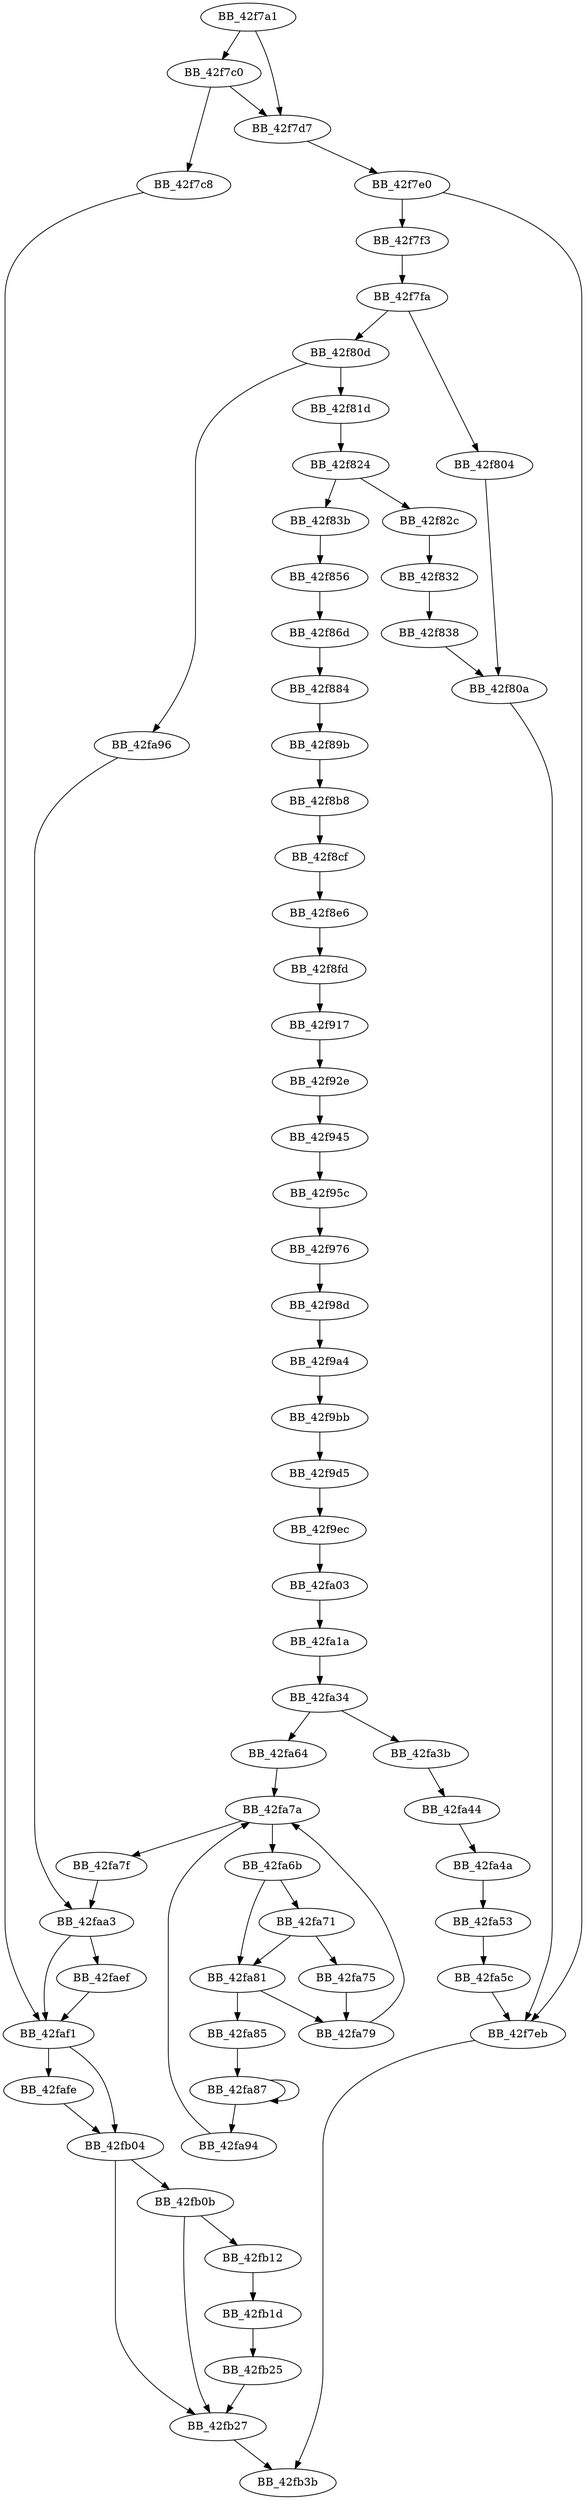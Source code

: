 DiGraph ___init_monetary{
BB_42f7a1->BB_42f7c0
BB_42f7a1->BB_42f7d7
BB_42f7c0->BB_42f7c8
BB_42f7c0->BB_42f7d7
BB_42f7c8->BB_42faf1
BB_42f7d7->BB_42f7e0
BB_42f7e0->BB_42f7eb
BB_42f7e0->BB_42f7f3
BB_42f7eb->BB_42fb3b
BB_42f7f3->BB_42f7fa
BB_42f7fa->BB_42f804
BB_42f7fa->BB_42f80d
BB_42f804->BB_42f80a
BB_42f80a->BB_42f7eb
BB_42f80d->BB_42f81d
BB_42f80d->BB_42fa96
BB_42f81d->BB_42f824
BB_42f824->BB_42f82c
BB_42f824->BB_42f83b
BB_42f82c->BB_42f832
BB_42f832->BB_42f838
BB_42f838->BB_42f80a
BB_42f83b->BB_42f856
BB_42f856->BB_42f86d
BB_42f86d->BB_42f884
BB_42f884->BB_42f89b
BB_42f89b->BB_42f8b8
BB_42f8b8->BB_42f8cf
BB_42f8cf->BB_42f8e6
BB_42f8e6->BB_42f8fd
BB_42f8fd->BB_42f917
BB_42f917->BB_42f92e
BB_42f92e->BB_42f945
BB_42f945->BB_42f95c
BB_42f95c->BB_42f976
BB_42f976->BB_42f98d
BB_42f98d->BB_42f9a4
BB_42f9a4->BB_42f9bb
BB_42f9bb->BB_42f9d5
BB_42f9d5->BB_42f9ec
BB_42f9ec->BB_42fa03
BB_42fa03->BB_42fa1a
BB_42fa1a->BB_42fa34
BB_42fa34->BB_42fa3b
BB_42fa34->BB_42fa64
BB_42fa3b->BB_42fa44
BB_42fa44->BB_42fa4a
BB_42fa4a->BB_42fa53
BB_42fa53->BB_42fa5c
BB_42fa5c->BB_42f7eb
BB_42fa64->BB_42fa7a
BB_42fa6b->BB_42fa71
BB_42fa6b->BB_42fa81
BB_42fa71->BB_42fa75
BB_42fa71->BB_42fa81
BB_42fa75->BB_42fa79
BB_42fa79->BB_42fa7a
BB_42fa7a->BB_42fa6b
BB_42fa7a->BB_42fa7f
BB_42fa7f->BB_42faa3
BB_42fa81->BB_42fa79
BB_42fa81->BB_42fa85
BB_42fa85->BB_42fa87
BB_42fa87->BB_42fa87
BB_42fa87->BB_42fa94
BB_42fa94->BB_42fa7a
BB_42fa96->BB_42faa3
BB_42faa3->BB_42faef
BB_42faa3->BB_42faf1
BB_42faef->BB_42faf1
BB_42faf1->BB_42fafe
BB_42faf1->BB_42fb04
BB_42fafe->BB_42fb04
BB_42fb04->BB_42fb0b
BB_42fb04->BB_42fb27
BB_42fb0b->BB_42fb12
BB_42fb0b->BB_42fb27
BB_42fb12->BB_42fb1d
BB_42fb1d->BB_42fb25
BB_42fb25->BB_42fb27
BB_42fb27->BB_42fb3b
}
